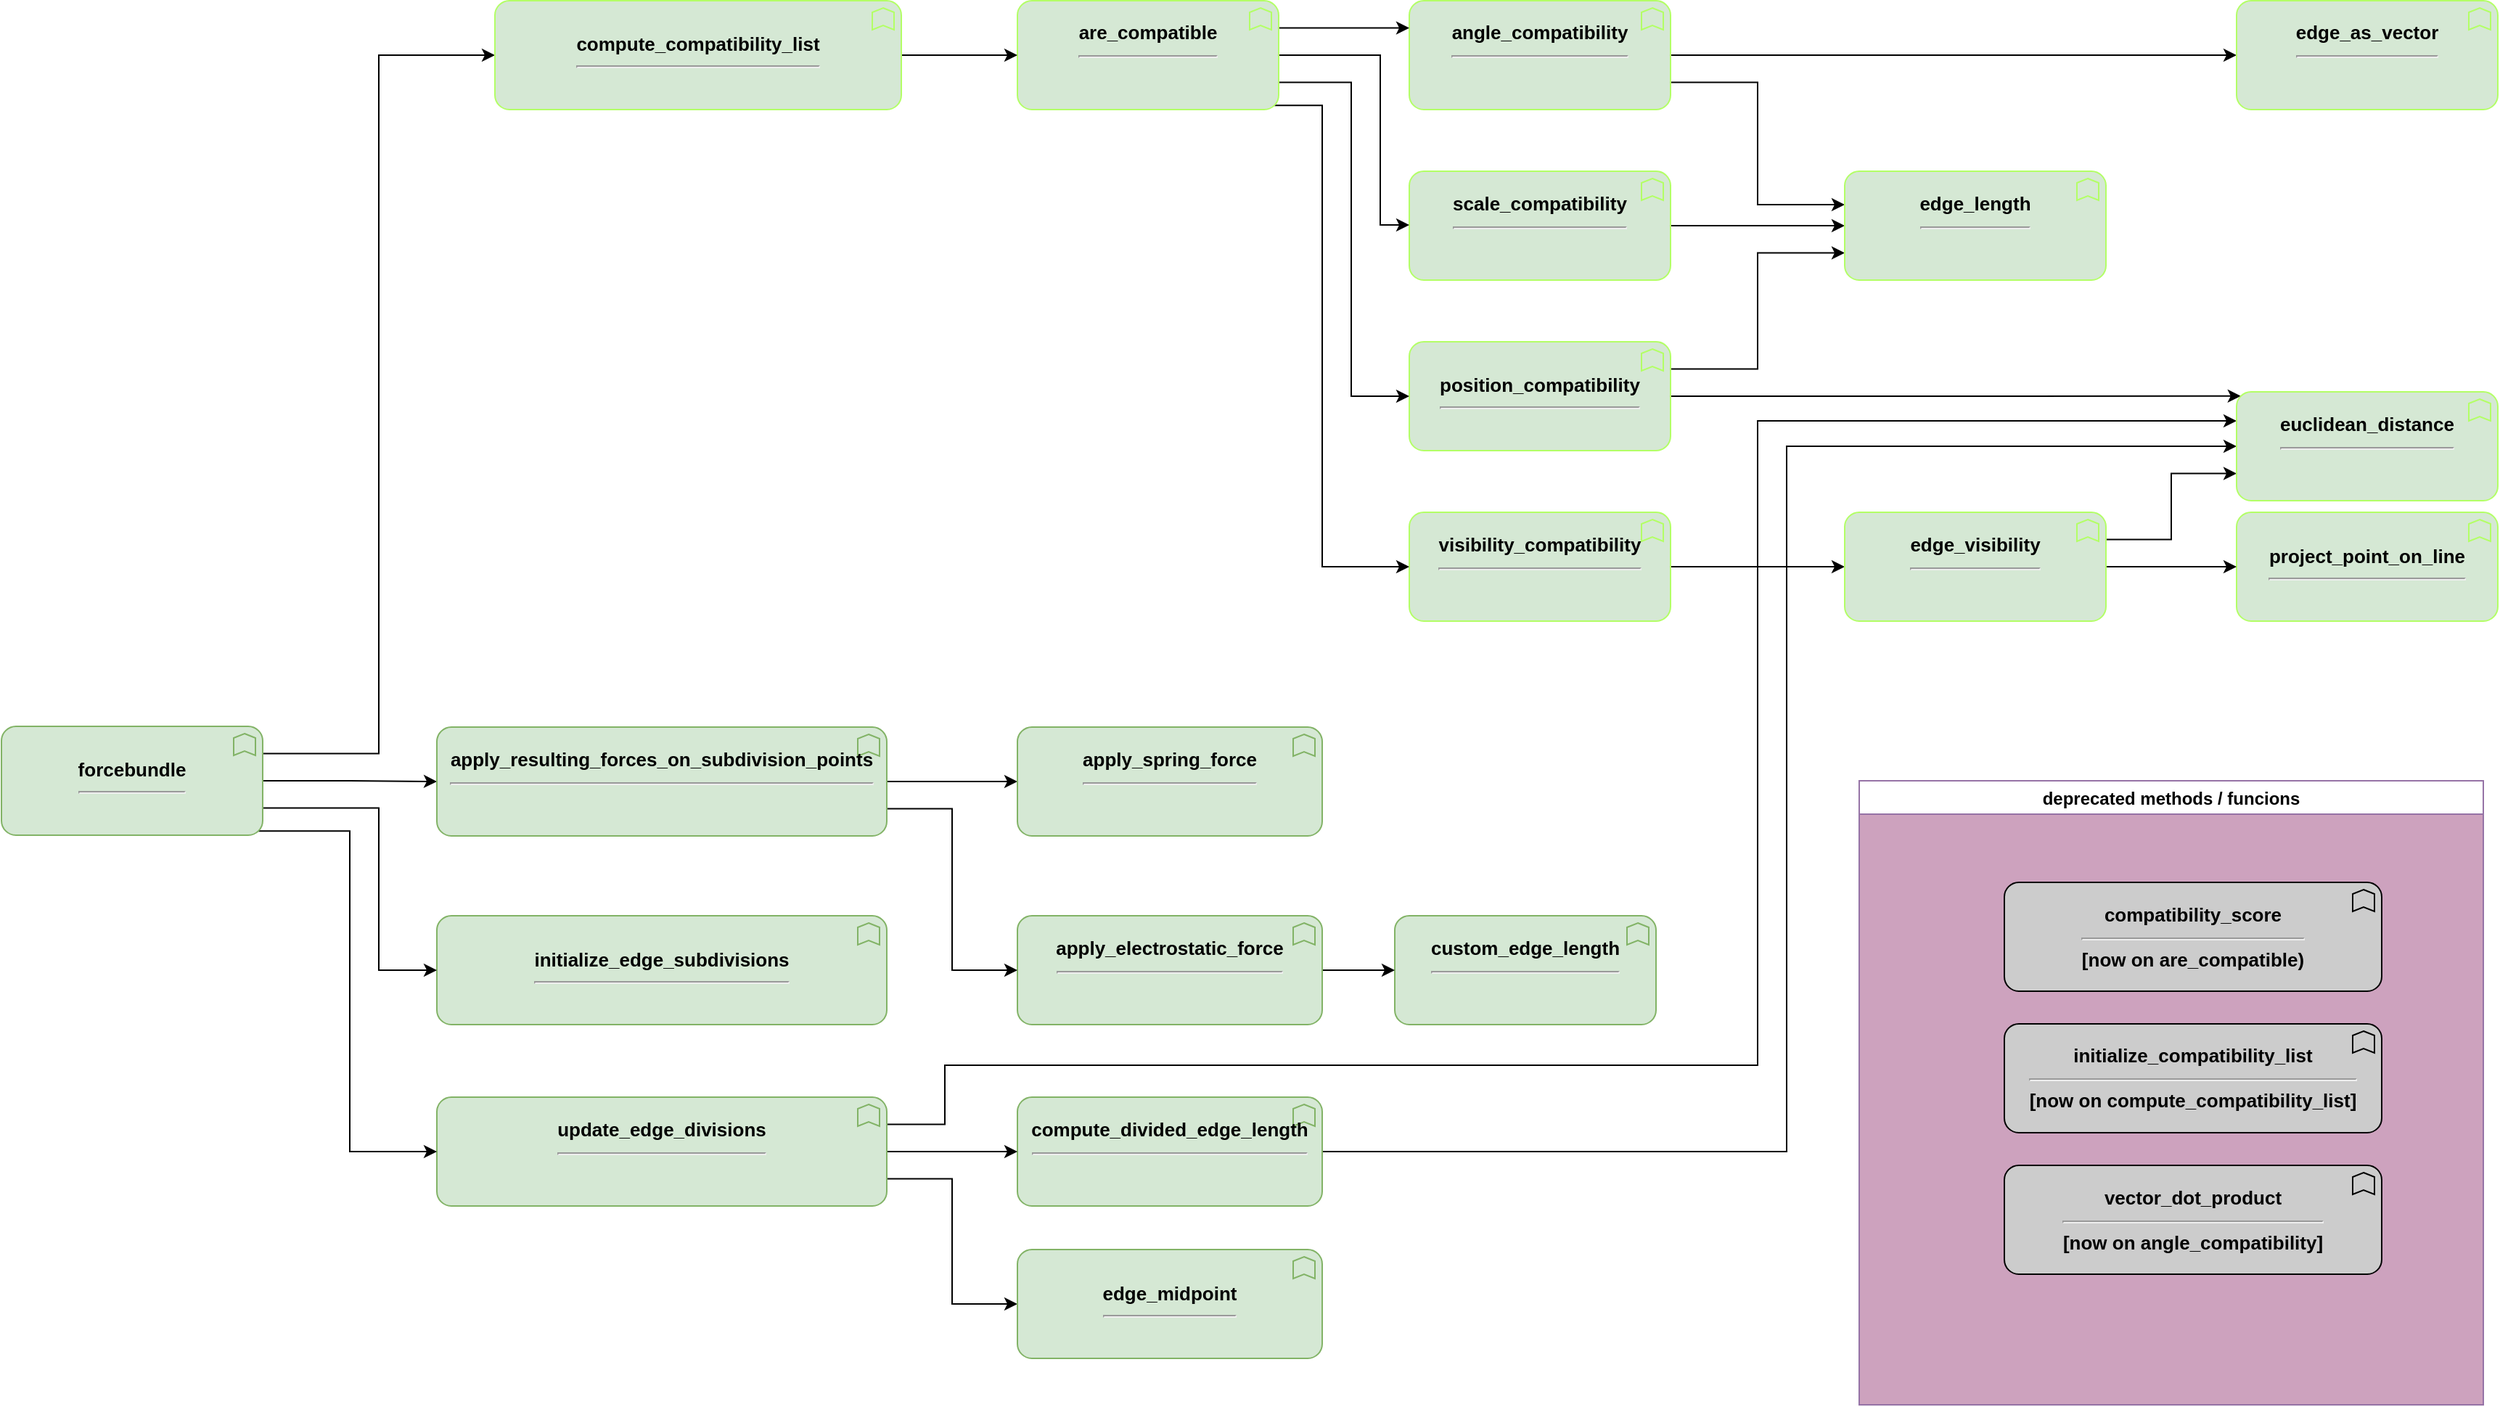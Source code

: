 <mxfile pages="1" version="11.2.5" type="device"><diagram id="kyRKblDgxH5jtOyYCImY" name="Page-1"><mxGraphModel dx="2795" dy="682" grid="1" gridSize="10" guides="1" tooltips="1" connect="1" arrows="1" fold="1" page="1" pageScale="1" pageWidth="850" pageHeight="1100" math="0" shadow="0"><root><mxCell id="0"/><mxCell id="1" parent="0"/><mxCell id="Y6E2VhpgJfMCqbBfLBNW-2" style="edgeStyle=orthogonalEdgeStyle;rounded=0;orthogonalLoop=1;jettySize=auto;html=1;entryX=0;entryY=0.25;entryDx=0;entryDy=0;entryPerimeter=0;exitX=1;exitY=0.25;exitDx=0;exitDy=0;exitPerimeter=0;fontSize=13;fontStyle=1" parent="1" source="au3BnCC8uy4_Z5j38HY_-54" edge="1"><mxGeometry relative="1" as="geometry"><mxPoint x="-1210" y="793" as="sourcePoint"/><mxPoint x="-140" y="326" as="targetPoint"/><Array as="points"><mxPoint x="-1030" y="811"/><mxPoint x="-1030" y="770"/><mxPoint x="-470" y="770"/><mxPoint x="-470" y="326"/></Array></mxGeometry></mxCell><mxCell id="au3BnCC8uy4_Z5j38HY_-80" value="deprecated methods / funcions" style="swimlane;startSize=23;glass=0;fillColor=#ffffff;strokeColor=#9673a6;swimlaneFillColor=#CDA2BE;" parent="1" vertex="1"><mxGeometry x="-400" y="574" width="430" height="430" as="geometry"/></mxCell><mxCell id="au3BnCC8uy4_Z5j38HY_-63" style="edgeStyle=orthogonalEdgeStyle;rounded=0;orthogonalLoop=1;jettySize=auto;html=1;fillColor=#d5e8d4;strokeColor=#000000;exitX=1;exitY=0.75;exitDx=0;exitDy=0;exitPerimeter=0;fontSize=13;fontStyle=1" parent="1" source="au3BnCC8uy4_Z5j38HY_-9" target="au3BnCC8uy4_Z5j38HY_-30" edge="1"><mxGeometry relative="1" as="geometry"><Array as="points"><mxPoint x="-470" y="93"/><mxPoint x="-470" y="177"/></Array></mxGeometry></mxCell><mxCell id="au3BnCC8uy4_Z5j38HY_-68" style="edgeStyle=orthogonalEdgeStyle;rounded=0;orthogonalLoop=1;jettySize=auto;html=1;entryX=0;entryY=0.5;entryDx=0;entryDy=0;entryPerimeter=0;fillColor=#d5e8d4;strokeColor=#000000;fontSize=13;fontStyle=1" parent="1" source="au3BnCC8uy4_Z5j38HY_-9" target="au3BnCC8uy4_Z5j38HY_-28" edge="1"><mxGeometry relative="1" as="geometry"><mxPoint x="-130" y="376.5" as="targetPoint"/></mxGeometry></mxCell><mxCell id="au3BnCC8uy4_Z5j38HY_-9" value="&lt;div style=&quot;font-size: 13px;&quot;&gt;angle_compatibility&lt;/div&gt;&lt;div style=&quot;font-size: 13px;&quot;&gt;&lt;hr style=&quot;font-size: 13px;&quot;&gt;&lt;br style=&quot;font-size: 13px;&quot;&gt;&lt;/div&gt;" style="html=1;outlineConnect=0;whiteSpace=wrap;fillColor=#d5e8d4;strokeColor=#B3FF66;shape=mxgraph.archimate3.application;appType=func;archiType=rounded;fontSize=13;fontStyle=1" parent="1" vertex="1"><mxGeometry x="-710" y="36.5" width="180" height="75" as="geometry"/></mxCell><mxCell id="Y6E2VhpgJfMCqbBfLBNW-1" style="edgeStyle=orthogonalEdgeStyle;rounded=0;orthogonalLoop=1;jettySize=auto;html=1;entryX=0;entryY=0.5;entryDx=0;entryDy=0;entryPerimeter=0;fontSize=13;fontStyle=1;exitX=1;exitY=0.5;exitDx=0;exitDy=0;exitPerimeter=0;" parent="1" source="au3BnCC8uy4_Z5j38HY_-24" target="au3BnCC8uy4_Z5j38HY_-36" edge="1"><mxGeometry relative="1" as="geometry"><Array as="points"><mxPoint x="-450" y="830"/><mxPoint x="-450" y="344"/></Array></mxGeometry></mxCell><mxCell id="au3BnCC8uy4_Z5j38HY_-24" value="&lt;div style=&quot;font-size: 13px;&quot;&gt;compute_divided_edge_length&lt;/div&gt;&lt;div style=&quot;font-size: 13px;&quot;&gt;&lt;hr style=&quot;font-size: 13px;&quot;&gt;&lt;br style=&quot;font-size: 13px;&quot;&gt;&lt;/div&gt;" style="html=1;outlineConnect=0;whiteSpace=wrap;fillColor=#d5e8d4;strokeColor=#82b366;shape=mxgraph.archimate3.application;appType=func;archiType=rounded;fontSize=13;fontStyle=1" parent="1" vertex="1"><mxGeometry x="-980" y="792" width="210" height="75" as="geometry"/></mxCell><mxCell id="au3BnCC8uy4_Z5j38HY_-40" value="&lt;div style=&quot;font-size: 13px;&quot;&gt;initialize_compatibility_list&lt;/div&gt;&lt;div style=&quot;font-size: 13px;&quot;&gt;&lt;hr style=&quot;font-size: 13px;&quot;&gt;&lt;/div&gt;&lt;div style=&quot;font-size: 13px;&quot;&gt;[now on compute_compatibility_list]&lt;/div&gt;" style="html=1;outlineConnect=0;whiteSpace=wrap;fillColor=#CCCCCC;strokeColor=#000000;shape=mxgraph.archimate3.application;appType=func;archiType=rounded;fontSize=13;fontStyle=1" parent="1" vertex="1"><mxGeometry x="-300" y="741.5" width="260" height="75" as="geometry"/></mxCell><mxCell id="au3BnCC8uy4_Z5j38HY_-67" style="edgeStyle=orthogonalEdgeStyle;rounded=0;orthogonalLoop=1;jettySize=auto;html=1;entryX=0;entryY=0.5;entryDx=0;entryDy=0;entryPerimeter=0;fillColor=#d5e8d4;strokeColor=#000000;fontSize=13;fontStyle=1" parent="1" source="au3BnCC8uy4_Z5j38HY_-52" target="au3BnCC8uy4_Z5j38HY_-34" edge="1"><mxGeometry relative="1" as="geometry"/></mxCell><mxCell id="au3BnCC8uy4_Z5j38HY_-52" value="&lt;div style=&quot;font-size: 13px;&quot;&gt;visibility_compatibility&lt;/div&gt;&lt;div style=&quot;font-size: 13px;&quot;&gt;&lt;hr style=&quot;font-size: 13px;&quot;&gt;&lt;br style=&quot;font-size: 13px;&quot;&gt;&lt;/div&gt;" style="html=1;outlineConnect=0;whiteSpace=wrap;fillColor=#d5e8d4;strokeColor=#B3FF66;shape=mxgraph.archimate3.application;appType=func;archiType=rounded;fontSize=13;fontStyle=1" parent="1" vertex="1"><mxGeometry x="-710" y="389" width="180" height="75" as="geometry"/></mxCell><mxCell id="au3BnCC8uy4_Z5j38HY_-42" value="initialize_edge_subdivisions&lt;hr style=&quot;font-size: 13px;&quot;&gt;" style="html=1;outlineConnect=0;whiteSpace=wrap;fillColor=#d5e8d4;strokeColor=#82b366;shape=mxgraph.archimate3.application;appType=func;archiType=rounded;fontSize=13;fontStyle=1" parent="1" vertex="1"><mxGeometry x="-1380" y="667" width="310" height="75" as="geometry"/></mxCell><mxCell id="au3BnCC8uy4_Z5j38HY_-65" style="edgeStyle=orthogonalEdgeStyle;rounded=0;orthogonalLoop=1;jettySize=auto;html=1;entryX=0;entryY=0.75;entryDx=0;entryDy=0;entryPerimeter=0;fillColor=#d5e8d4;strokeColor=#000000;exitX=1;exitY=0.25;exitDx=0;exitDy=0;exitPerimeter=0;fontSize=13;fontStyle=1" parent="1" source="au3BnCC8uy4_Z5j38HY_-46" target="au3BnCC8uy4_Z5j38HY_-30" edge="1"><mxGeometry relative="1" as="geometry"><mxPoint x="80" y="539.5" as="targetPoint"/><Array as="points"><mxPoint x="-470" y="291"/><mxPoint x="-470" y="211"/></Array></mxGeometry></mxCell><mxCell id="au3BnCC8uy4_Z5j38HY_-69" style="edgeStyle=orthogonalEdgeStyle;rounded=0;orthogonalLoop=1;jettySize=auto;html=1;entryX=0;entryY=0;entryDx=2.9;entryDy=2.9;entryPerimeter=0;fillColor=#d5e8d4;strokeColor=#000000;fontSize=13;fontStyle=1" parent="1" source="au3BnCC8uy4_Z5j38HY_-46" target="au3BnCC8uy4_Z5j38HY_-36" edge="1"><mxGeometry relative="1" as="geometry"/></mxCell><mxCell id="au3BnCC8uy4_Z5j38HY_-46" value="position_compatibility&lt;hr style=&quot;font-size: 13px;&quot;&gt;" style="html=1;outlineConnect=0;whiteSpace=wrap;fillColor=#d5e8d4;strokeColor=#B3FF66;shape=mxgraph.archimate3.application;appType=func;archiType=rounded;fontSize=13;fontStyle=1" parent="1" vertex="1"><mxGeometry x="-710" y="271.5" width="180" height="75" as="geometry"/></mxCell><mxCell id="au3BnCC8uy4_Z5j38HY_-48" value="project_point_on_line&lt;hr style=&quot;font-size: 13px;&quot;&gt;" style="html=1;outlineConnect=0;whiteSpace=wrap;fillColor=#d5e8d4;strokeColor=#B3FF66;shape=mxgraph.archimate3.application;appType=func;archiType=rounded;fontSize=13;fontStyle=1" parent="1" vertex="1"><mxGeometry x="-140" y="389" width="180" height="75" as="geometry"/></mxCell><mxCell id="au3BnCC8uy4_Z5j38HY_-64" style="edgeStyle=orthogonalEdgeStyle;rounded=0;orthogonalLoop=1;jettySize=auto;html=1;entryX=0;entryY=0.5;entryDx=0;entryDy=0;entryPerimeter=0;exitX=1;exitY=0.5;exitDx=0;exitDy=0;exitPerimeter=0;fillColor=#d5e8d4;strokeColor=#000000;fontSize=13;fontStyle=1" parent="1" source="au3BnCC8uy4_Z5j38HY_-50" target="au3BnCC8uy4_Z5j38HY_-30" edge="1"><mxGeometry relative="1" as="geometry"><mxPoint x="90" y="536.5" as="targetPoint"/><Array as="points"><mxPoint x="-410" y="191.5"/></Array></mxGeometry></mxCell><mxCell id="au3BnCC8uy4_Z5j38HY_-50" value="&lt;div style=&quot;font-size: 13px;&quot;&gt;scale_compatibility&lt;/div&gt;&lt;div style=&quot;font-size: 13px;&quot;&gt;&lt;hr style=&quot;font-size: 13px;&quot;&gt;&lt;br style=&quot;font-size: 13px;&quot;&gt;&lt;/div&gt;" style="html=1;outlineConnect=0;whiteSpace=wrap;fillColor=#d5e8d4;strokeColor=#B3FF66;shape=mxgraph.archimate3.application;appType=func;archiType=rounded;fontSize=13;fontStyle=1" parent="1" vertex="1"><mxGeometry x="-710" y="154" width="180" height="75" as="geometry"/></mxCell><mxCell id="au3BnCC8uy4_Z5j38HY_-78" style="edgeStyle=orthogonalEdgeStyle;rounded=0;orthogonalLoop=1;jettySize=auto;html=1;entryX=0;entryY=0.5;entryDx=0;entryDy=0;entryPerimeter=0;fontSize=13;fontStyle=1" parent="1" source="au3BnCC8uy4_Z5j38HY_-54" target="au3BnCC8uy4_Z5j38HY_-24" edge="1"><mxGeometry relative="1" as="geometry"/></mxCell><mxCell id="au3BnCC8uy4_Z5j38HY_-79" style="edgeStyle=orthogonalEdgeStyle;rounded=0;orthogonalLoop=1;jettySize=auto;html=1;exitX=1;exitY=0.75;exitDx=0;exitDy=0;exitPerimeter=0;entryX=0;entryY=0.5;entryDx=0;entryDy=0;entryPerimeter=0;fontSize=13;fontStyle=1" parent="1" source="au3BnCC8uy4_Z5j38HY_-54" target="au3BnCC8uy4_Z5j38HY_-32" edge="1"><mxGeometry relative="1" as="geometry"><Array as="points"><mxPoint x="-1025" y="848"/><mxPoint x="-1025" y="934"/></Array></mxGeometry></mxCell><mxCell id="au3BnCC8uy4_Z5j38HY_-54" value="&lt;div style=&quot;font-size: 13px;&quot;&gt;update_edge_divisions&lt;/div&gt;&lt;div style=&quot;font-size: 13px;&quot;&gt;&lt;hr style=&quot;font-size: 13px;&quot;&gt;&lt;br style=&quot;font-size: 13px;&quot;&gt;&lt;/div&gt;" style="html=1;outlineConnect=0;whiteSpace=wrap;fillColor=#d5e8d4;strokeColor=#82b366;shape=mxgraph.archimate3.application;appType=func;archiType=rounded;fontSize=13;fontStyle=1" parent="1" vertex="1"><mxGeometry x="-1380" y="792" width="310" height="75" as="geometry"/></mxCell><mxCell id="au3BnCC8uy4_Z5j38HY_-56" value="&lt;div style=&quot;font-size: 13px;&quot;&gt;vector_dot_product&lt;/div&gt;&lt;div style=&quot;font-size: 13px;&quot;&gt;&lt;hr style=&quot;font-size: 13px;&quot;&gt;&lt;/div&gt;&lt;div style=&quot;font-size: 13px;&quot;&gt;[now on angle_compatibility]&lt;br style=&quot;font-size: 13px;&quot;&gt;&lt;/div&gt;" style="html=1;outlineConnect=0;whiteSpace=wrap;fillColor=#CCCCCC;strokeColor=#000000;shape=mxgraph.archimate3.application;appType=func;archiType=rounded;fontSize=13;fontStyle=1" parent="1" vertex="1"><mxGeometry x="-300" y="839" width="260" height="75" as="geometry"/></mxCell><mxCell id="au3BnCC8uy4_Z5j38HY_-26" value="&lt;div style=&quot;font-size: 13px;&quot;&gt;custom_edge_length&lt;/div&gt;&lt;div style=&quot;font-size: 13px;&quot;&gt;&lt;hr style=&quot;font-size: 13px;&quot;&gt;&lt;br style=&quot;font-size: 13px;&quot;&gt;&lt;/div&gt;" style="html=1;outlineConnect=0;whiteSpace=wrap;fillColor=#d5e8d4;strokeColor=#82b366;shape=mxgraph.archimate3.application;appType=func;archiType=rounded;fontSize=13;fontStyle=1" parent="1" vertex="1"><mxGeometry x="-720" y="667" width="180" height="75" as="geometry"/></mxCell><mxCell id="au3BnCC8uy4_Z5j38HY_-28" value="&lt;div style=&quot;font-size: 13px;&quot;&gt;edge_as_vector&lt;/div&gt;&lt;div style=&quot;font-size: 13px;&quot;&gt;&lt;hr style=&quot;font-size: 13px;&quot;&gt;&lt;br style=&quot;font-size: 13px;&quot;&gt;&lt;/div&gt;" style="html=1;outlineConnect=0;whiteSpace=wrap;fillColor=#d5e8d4;strokeColor=#B3FF66;shape=mxgraph.archimate3.application;appType=func;archiType=rounded;fontSize=13;fontStyle=1" parent="1" vertex="1"><mxGeometry x="-140" y="36.5" width="180" height="75" as="geometry"/></mxCell><mxCell id="au3BnCC8uy4_Z5j38HY_-30" value="&lt;div style=&quot;font-size: 13px;&quot;&gt;edge_length&lt;/div&gt;&lt;div style=&quot;font-size: 13px;&quot;&gt;&lt;hr style=&quot;font-size: 13px;&quot;&gt;&lt;br style=&quot;font-size: 13px;&quot;&gt;&lt;/div&gt;" style="html=1;outlineConnect=0;whiteSpace=wrap;fillColor=#d5e8d4;strokeColor=#B3FF66;shape=mxgraph.archimate3.application;appType=func;archiType=rounded;fontSize=13;fontStyle=1" parent="1" vertex="1"><mxGeometry x="-410" y="154" width="180" height="75" as="geometry"/></mxCell><mxCell id="au3BnCC8uy4_Z5j38HY_-32" value="&lt;div style=&quot;font-size: 13px;&quot;&gt;edge_midpoint&lt;/div&gt;&lt;div style=&quot;font-size: 13px;&quot;&gt;&lt;hr style=&quot;font-size: 13px;&quot;&gt;&lt;/div&gt;" style="html=1;outlineConnect=0;whiteSpace=wrap;fillColor=#d5e8d4;strokeColor=#82b366;shape=mxgraph.archimate3.application;appType=func;archiType=rounded;fontSize=13;fontStyle=1" parent="1" vertex="1"><mxGeometry x="-980" y="897" width="210" height="75" as="geometry"/></mxCell><mxCell id="au3BnCC8uy4_Z5j38HY_-70" style="edgeStyle=orthogonalEdgeStyle;rounded=0;orthogonalLoop=1;jettySize=auto;html=1;entryX=0;entryY=0.5;entryDx=0;entryDy=0;entryPerimeter=0;fillColor=#d5e8d4;strokeColor=#000000;fontSize=13;fontStyle=1" parent="1" source="au3BnCC8uy4_Z5j38HY_-34" target="au3BnCC8uy4_Z5j38HY_-48" edge="1"><mxGeometry relative="1" as="geometry"/></mxCell><mxCell id="au3BnCC8uy4_Z5j38HY_-71" style="edgeStyle=orthogonalEdgeStyle;rounded=0;orthogonalLoop=1;jettySize=auto;html=1;entryX=0;entryY=0.75;entryDx=0;entryDy=0;entryPerimeter=0;fillColor=#d5e8d4;strokeColor=#000000;exitX=1;exitY=0.25;exitDx=0;exitDy=0;exitPerimeter=0;fontSize=13;fontStyle=1" parent="1" source="au3BnCC8uy4_Z5j38HY_-34" target="au3BnCC8uy4_Z5j38HY_-36" edge="1"><mxGeometry relative="1" as="geometry"/></mxCell><mxCell id="au3BnCC8uy4_Z5j38HY_-34" value="&lt;div style=&quot;font-size: 13px;&quot;&gt;edge_visibility&lt;/div&gt;&lt;div style=&quot;font-size: 13px;&quot;&gt;&lt;hr style=&quot;font-size: 13px;&quot;&gt;&lt;br style=&quot;font-size: 13px;&quot;&gt;&lt;/div&gt;" style="html=1;outlineConnect=0;whiteSpace=wrap;fillColor=#d5e8d4;strokeColor=#B3FF66;shape=mxgraph.archimate3.application;appType=func;archiType=rounded;fontSize=13;fontStyle=1" parent="1" vertex="1"><mxGeometry x="-410" y="389" width="180" height="75" as="geometry"/></mxCell><mxCell id="au3BnCC8uy4_Z5j38HY_-36" value="&lt;div style=&quot;font-size: 13px;&quot;&gt;euclidean_distance&lt;/div&gt;&lt;div style=&quot;font-size: 13px;&quot;&gt;&lt;hr style=&quot;font-size: 13px;&quot;&gt;&lt;br style=&quot;font-size: 13px;&quot;&gt;&lt;/div&gt;" style="html=1;outlineConnect=0;whiteSpace=wrap;fillColor=#d5e8d4;strokeColor=#B3FF66;shape=mxgraph.archimate3.application;appType=func;archiType=rounded;fontSize=13;fontStyle=1" parent="1" vertex="1"><mxGeometry x="-140" y="306" width="180" height="75" as="geometry"/></mxCell><mxCell id="au3BnCC8uy4_Z5j38HY_-74" style="edgeStyle=orthogonalEdgeStyle;rounded=0;orthogonalLoop=1;jettySize=auto;html=1;entryX=0;entryY=0.5;entryDx=0;entryDy=0;entryPerimeter=0;fontSize=13;fontStyle=1" parent="1" source="au3BnCC8uy4_Z5j38HY_-38" target="au3BnCC8uy4_Z5j38HY_-12" edge="1"><mxGeometry relative="1" as="geometry"/></mxCell><mxCell id="au3BnCC8uy4_Z5j38HY_-75" style="edgeStyle=orthogonalEdgeStyle;rounded=0;orthogonalLoop=1;jettySize=auto;html=1;entryX=0;entryY=0.5;entryDx=0;entryDy=0;entryPerimeter=0;exitX=1;exitY=0.25;exitDx=0;exitDy=0;exitPerimeter=0;fontSize=13;fontStyle=1" parent="1" source="au3BnCC8uy4_Z5j38HY_-38" target="au3BnCC8uy4_Z5j38HY_-22" edge="1"><mxGeometry relative="1" as="geometry"/></mxCell><mxCell id="au3BnCC8uy4_Z5j38HY_-83" style="edgeStyle=orthogonalEdgeStyle;rounded=0;orthogonalLoop=1;jettySize=auto;html=1;exitX=1;exitY=0.75;exitDx=0;exitDy=0;exitPerimeter=0;entryX=0;entryY=0.5;entryDx=0;entryDy=0;entryPerimeter=0;fontSize=13;fontStyle=1" parent="1" source="au3BnCC8uy4_Z5j38HY_-38" target="au3BnCC8uy4_Z5j38HY_-42" edge="1"><mxGeometry relative="1" as="geometry"><Array as="points"><mxPoint x="-1420" y="593"/><mxPoint x="-1420" y="704"/></Array></mxGeometry></mxCell><mxCell id="au3BnCC8uy4_Z5j38HY_-84" style="edgeStyle=orthogonalEdgeStyle;rounded=0;orthogonalLoop=1;jettySize=auto;html=1;exitX=1;exitY=1;exitDx=-2.9;exitDy=-2.9;exitPerimeter=0;entryX=0;entryY=0.5;entryDx=0;entryDy=0;entryPerimeter=0;fontSize=13;fontStyle=1" parent="1" source="au3BnCC8uy4_Z5j38HY_-38" target="au3BnCC8uy4_Z5j38HY_-54" edge="1"><mxGeometry relative="1" as="geometry"><Array as="points"><mxPoint x="-1440" y="608.5"/><mxPoint x="-1440" y="829.5"/></Array></mxGeometry></mxCell><mxCell id="au3BnCC8uy4_Z5j38HY_-38" value="&lt;div style=&quot;font-size: 13px;&quot;&gt;forcebundle&lt;hr style=&quot;font-size: 13px;&quot;&gt;&lt;/div&gt;" style="html=1;outlineConnect=0;whiteSpace=wrap;fillColor=#d5e8d4;strokeColor=#82b366;shape=mxgraph.archimate3.application;appType=func;archiType=rounded;fontSize=13;fontStyle=1" parent="1" vertex="1"><mxGeometry x="-1680" y="536.5" width="180" height="75" as="geometry"/></mxCell><mxCell id="au3BnCC8uy4_Z5j38HY_-73" style="edgeStyle=orthogonalEdgeStyle;rounded=0;orthogonalLoop=1;jettySize=auto;html=1;entryX=0;entryY=0.5;entryDx=0;entryDy=0;entryPerimeter=0;fontSize=13;fontStyle=1" parent="1" source="au3BnCC8uy4_Z5j38HY_-10" target="au3BnCC8uy4_Z5j38HY_-26" edge="1"><mxGeometry relative="1" as="geometry"/></mxCell><mxCell id="au3BnCC8uy4_Z5j38HY_-10" value="&lt;div style=&quot;font-size: 13px;&quot;&gt;apply_electrostatic_force&lt;/div&gt;&lt;div style=&quot;font-size: 13px;&quot;&gt;&lt;hr style=&quot;font-size: 13px;&quot;&gt;&lt;br style=&quot;font-size: 13px;&quot;&gt;&lt;/div&gt;" style="html=1;outlineConnect=0;whiteSpace=wrap;fillColor=#d5e8d4;strokeColor=#82b366;shape=mxgraph.archimate3.application;appType=func;archiType=rounded;fontSize=13;fontStyle=1" parent="1" vertex="1"><mxGeometry x="-980" y="667" width="210" height="75" as="geometry"/></mxCell><mxCell id="au3BnCC8uy4_Z5j38HY_-76" style="edgeStyle=orthogonalEdgeStyle;rounded=0;orthogonalLoop=1;jettySize=auto;html=1;entryX=0;entryY=0.5;entryDx=0;entryDy=0;entryPerimeter=0;fontSize=13;fontStyle=1" parent="1" source="au3BnCC8uy4_Z5j38HY_-12" target="au3BnCC8uy4_Z5j38HY_-14" edge="1"><mxGeometry relative="1" as="geometry"/></mxCell><mxCell id="au3BnCC8uy4_Z5j38HY_-77" style="edgeStyle=orthogonalEdgeStyle;rounded=0;orthogonalLoop=1;jettySize=auto;html=1;entryX=0;entryY=0.5;entryDx=0;entryDy=0;entryPerimeter=0;exitX=1;exitY=0.75;exitDx=0;exitDy=0;exitPerimeter=0;fontSize=13;fontStyle=1" parent="1" source="au3BnCC8uy4_Z5j38HY_-12" target="au3BnCC8uy4_Z5j38HY_-10" edge="1"><mxGeometry relative="1" as="geometry"/></mxCell><mxCell id="au3BnCC8uy4_Z5j38HY_-12" value="&lt;div style=&quot;font-size: 13px;&quot;&gt;apply_resulting_forces_on_subdivision_points&lt;/div&gt;&lt;div style=&quot;font-size: 13px;&quot;&gt;&lt;hr style=&quot;font-size: 13px;&quot;&gt;&lt;br style=&quot;font-size: 13px;&quot;&gt;&lt;/div&gt;" style="html=1;outlineConnect=0;whiteSpace=wrap;fillColor=#d5e8d4;strokeColor=#82b366;shape=mxgraph.archimate3.application;appType=func;archiType=rounded;fontSize=13;fontStyle=1" parent="1" vertex="1"><mxGeometry x="-1380" y="537" width="310" height="75" as="geometry"/></mxCell><mxCell id="au3BnCC8uy4_Z5j38HY_-14" value="&lt;div style=&quot;font-size: 13px;&quot;&gt;apply_spring_force&lt;/div&gt;&lt;div style=&quot;font-size: 13px;&quot;&gt;&lt;hr style=&quot;font-size: 13px;&quot;&gt;&lt;br style=&quot;font-size: 13px;&quot;&gt;&lt;/div&gt;" style="html=1;outlineConnect=0;whiteSpace=wrap;fillColor=#d5e8d4;strokeColor=#82b366;shape=mxgraph.archimate3.application;appType=func;archiType=rounded;fontSize=13;fontStyle=1" parent="1" vertex="1"><mxGeometry x="-980" y="537" width="210" height="75" as="geometry"/></mxCell><mxCell id="au3BnCC8uy4_Z5j38HY_-60" style="edgeStyle=orthogonalEdgeStyle;rounded=0;orthogonalLoop=1;jettySize=auto;html=1;fillColor=#d5e8d4;strokeColor=#000000;fontSize=13;fontStyle=1" parent="1" source="au3BnCC8uy4_Z5j38HY_-16" target="au3BnCC8uy4_Z5j38HY_-50" edge="1"><mxGeometry relative="1" as="geometry"><Array as="points"><mxPoint x="-730" y="74"/><mxPoint x="-730" y="191"/></Array></mxGeometry></mxCell><mxCell id="au3BnCC8uy4_Z5j38HY_-61" style="edgeStyle=orthogonalEdgeStyle;rounded=0;orthogonalLoop=1;jettySize=auto;html=1;exitX=1;exitY=0.75;exitDx=0;exitDy=0;exitPerimeter=0;entryX=0;entryY=0.5;entryDx=0;entryDy=0;entryPerimeter=0;fillColor=#d5e8d4;strokeColor=#000000;fontSize=13;fontStyle=1" parent="1" source="au3BnCC8uy4_Z5j38HY_-16" target="au3BnCC8uy4_Z5j38HY_-46" edge="1"><mxGeometry relative="1" as="geometry"><mxPoint x="440" y="586.5" as="targetPoint"/><Array as="points"><mxPoint x="-750" y="93"/><mxPoint x="-750" y="309"/></Array></mxGeometry></mxCell><mxCell id="au3BnCC8uy4_Z5j38HY_-62" style="edgeStyle=orthogonalEdgeStyle;rounded=0;orthogonalLoop=1;jettySize=auto;html=1;exitX=1;exitY=1;exitDx=-2.9;exitDy=-2.9;exitPerimeter=0;entryX=0;entryY=0.5;entryDx=0;entryDy=0;entryPerimeter=0;fillColor=#d5e8d4;strokeColor=#000000;fontSize=13;fontStyle=1" parent="1" source="au3BnCC8uy4_Z5j38HY_-16" target="au3BnCC8uy4_Z5j38HY_-52" edge="1"><mxGeometry relative="1" as="geometry"><Array as="points"><mxPoint x="-770" y="108"/><mxPoint x="-770" y="426"/></Array></mxGeometry></mxCell><mxCell id="au3BnCC8uy4_Z5j38HY_-66" style="edgeStyle=orthogonalEdgeStyle;rounded=0;orthogonalLoop=1;jettySize=auto;html=1;fillColor=#d5e8d4;strokeColor=#000000;exitX=1;exitY=0.25;exitDx=0;exitDy=0;exitPerimeter=0;entryX=0;entryY=0.25;entryDx=0;entryDy=0;entryPerimeter=0;fontSize=13;fontStyle=1" parent="1" source="au3BnCC8uy4_Z5j38HY_-16" target="au3BnCC8uy4_Z5j38HY_-9" edge="1"><mxGeometry relative="1" as="geometry"><mxPoint x="-710" y="74" as="targetPoint"/><Array as="points"><mxPoint x="-720" y="55"/><mxPoint x="-720" y="55"/></Array></mxGeometry></mxCell><mxCell id="au3BnCC8uy4_Z5j38HY_-16" value="&lt;div style=&quot;font-size: 13px;&quot;&gt;are_compatible&lt;/div&gt;&lt;div style=&quot;font-size: 13px;&quot;&gt;&lt;hr style=&quot;font-size: 13px;&quot;&gt;&lt;br style=&quot;font-size: 13px;&quot;&gt;&lt;/div&gt;" style="html=1;outlineConnect=0;whiteSpace=wrap;fillColor=#d5e8d4;strokeColor=#B3FF66;shape=mxgraph.archimate3.application;appType=func;archiType=rounded;fontSize=13;fontStyle=1" parent="1" vertex="1"><mxGeometry x="-980" y="36.5" width="180" height="75" as="geometry"/></mxCell><mxCell id="au3BnCC8uy4_Z5j38HY_-20" value="&lt;div style=&quot;font-size: 13px;&quot;&gt;compatibility_score&lt;/div&gt;&lt;div style=&quot;font-size: 13px;&quot;&gt;&lt;hr style=&quot;font-size: 13px;&quot;&gt;[now on are_compatible)&lt;br style=&quot;font-size: 13px;&quot;&gt;&lt;/div&gt;" style="html=1;outlineConnect=0;whiteSpace=wrap;fillColor=#CCCCCC;strokeColor=#000000;shape=mxgraph.archimate3.application;appType=func;archiType=rounded;fontSize=13;fontStyle=1" parent="1" vertex="1"><mxGeometry x="-300" y="644" width="260" height="75" as="geometry"/></mxCell><mxCell id="au3BnCC8uy4_Z5j38HY_-72" style="edgeStyle=orthogonalEdgeStyle;rounded=0;orthogonalLoop=1;jettySize=auto;html=1;entryX=0;entryY=0.5;entryDx=0;entryDy=0;entryPerimeter=0;fillColor=#d5e8d4;strokeColor=#000000;fontSize=13;fontStyle=1" parent="1" source="au3BnCC8uy4_Z5j38HY_-22" target="au3BnCC8uy4_Z5j38HY_-16" edge="1"><mxGeometry relative="1" as="geometry"/></mxCell><mxCell id="au3BnCC8uy4_Z5j38HY_-22" value="&lt;div style=&quot;font-size: 13px;&quot;&gt;compute_compatibility_list&lt;hr style=&quot;font-size: 13px;&quot;&gt;&lt;/div&gt;" style="html=1;outlineConnect=0;whiteSpace=wrap;fillColor=#d5e8d4;strokeColor=#B3FF66;shape=mxgraph.archimate3.application;appType=func;archiType=rounded;fontSize=13;fontStyle=1" parent="1" vertex="1"><mxGeometry x="-1340" y="36.5" width="280" height="75" as="geometry"/></mxCell></root></mxGraphModel></diagram></mxfile>